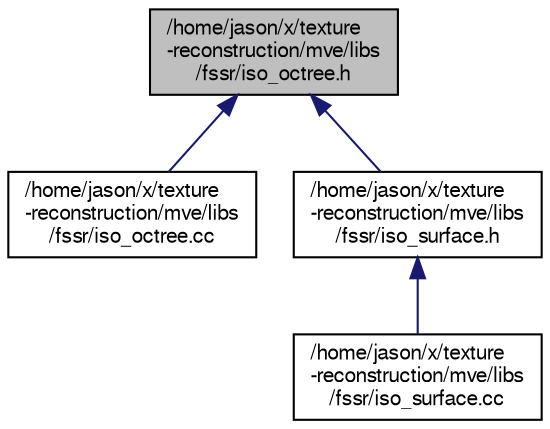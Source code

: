 digraph "/home/jason/x/texture-reconstruction/mve/libs/fssr/iso_octree.h"
{
  edge [fontname="FreeSans",fontsize="10",labelfontname="FreeSans",labelfontsize="10"];
  node [fontname="FreeSans",fontsize="10",shape=record];
  Node22 [label="/home/jason/x/texture\l-reconstruction/mve/libs\l/fssr/iso_octree.h",height=0.2,width=0.4,color="black", fillcolor="grey75", style="filled", fontcolor="black"];
  Node22 -> Node23 [dir="back",color="midnightblue",fontsize="10",style="solid",fontname="FreeSans"];
  Node23 [label="/home/jason/x/texture\l-reconstruction/mve/libs\l/fssr/iso_octree.cc",height=0.2,width=0.4,color="black", fillcolor="white", style="filled",URL="$iso__octree_8cc.html"];
  Node22 -> Node24 [dir="back",color="midnightblue",fontsize="10",style="solid",fontname="FreeSans"];
  Node24 [label="/home/jason/x/texture\l-reconstruction/mve/libs\l/fssr/iso_surface.h",height=0.2,width=0.4,color="black", fillcolor="white", style="filled",URL="$iso__surface_8h.html"];
  Node24 -> Node25 [dir="back",color="midnightblue",fontsize="10",style="solid",fontname="FreeSans"];
  Node25 [label="/home/jason/x/texture\l-reconstruction/mve/libs\l/fssr/iso_surface.cc",height=0.2,width=0.4,color="black", fillcolor="white", style="filled",URL="$iso__surface_8cc.html"];
}
